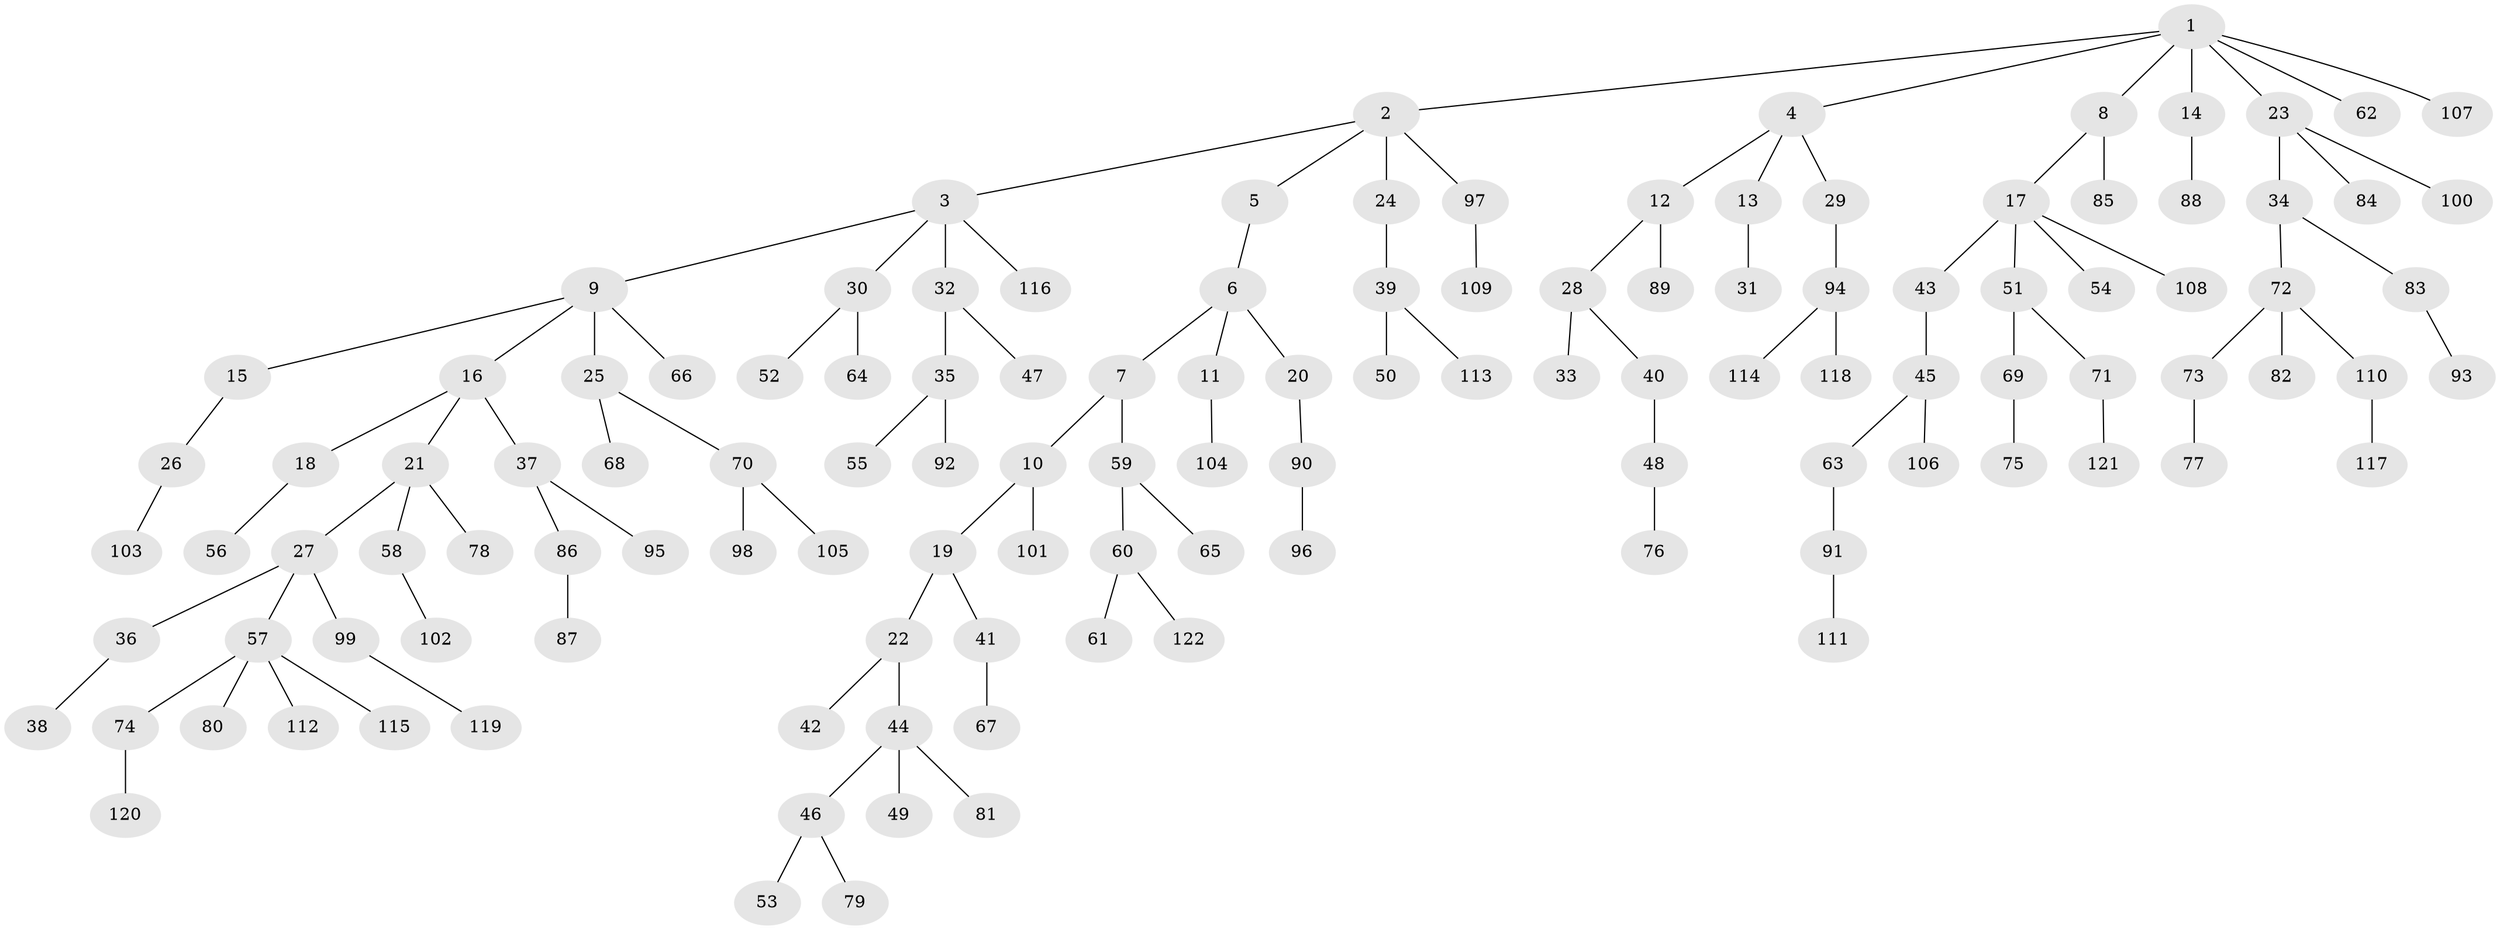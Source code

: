 // Generated by graph-tools (version 1.1) at 2025/26/03/09/25 03:26:30]
// undirected, 122 vertices, 121 edges
graph export_dot {
graph [start="1"]
  node [color=gray90,style=filled];
  1;
  2;
  3;
  4;
  5;
  6;
  7;
  8;
  9;
  10;
  11;
  12;
  13;
  14;
  15;
  16;
  17;
  18;
  19;
  20;
  21;
  22;
  23;
  24;
  25;
  26;
  27;
  28;
  29;
  30;
  31;
  32;
  33;
  34;
  35;
  36;
  37;
  38;
  39;
  40;
  41;
  42;
  43;
  44;
  45;
  46;
  47;
  48;
  49;
  50;
  51;
  52;
  53;
  54;
  55;
  56;
  57;
  58;
  59;
  60;
  61;
  62;
  63;
  64;
  65;
  66;
  67;
  68;
  69;
  70;
  71;
  72;
  73;
  74;
  75;
  76;
  77;
  78;
  79;
  80;
  81;
  82;
  83;
  84;
  85;
  86;
  87;
  88;
  89;
  90;
  91;
  92;
  93;
  94;
  95;
  96;
  97;
  98;
  99;
  100;
  101;
  102;
  103;
  104;
  105;
  106;
  107;
  108;
  109;
  110;
  111;
  112;
  113;
  114;
  115;
  116;
  117;
  118;
  119;
  120;
  121;
  122;
  1 -- 2;
  1 -- 4;
  1 -- 8;
  1 -- 14;
  1 -- 23;
  1 -- 62;
  1 -- 107;
  2 -- 3;
  2 -- 5;
  2 -- 24;
  2 -- 97;
  3 -- 9;
  3 -- 30;
  3 -- 32;
  3 -- 116;
  4 -- 12;
  4 -- 13;
  4 -- 29;
  5 -- 6;
  6 -- 7;
  6 -- 11;
  6 -- 20;
  7 -- 10;
  7 -- 59;
  8 -- 17;
  8 -- 85;
  9 -- 15;
  9 -- 16;
  9 -- 25;
  9 -- 66;
  10 -- 19;
  10 -- 101;
  11 -- 104;
  12 -- 28;
  12 -- 89;
  13 -- 31;
  14 -- 88;
  15 -- 26;
  16 -- 18;
  16 -- 21;
  16 -- 37;
  17 -- 43;
  17 -- 51;
  17 -- 54;
  17 -- 108;
  18 -- 56;
  19 -- 22;
  19 -- 41;
  20 -- 90;
  21 -- 27;
  21 -- 58;
  21 -- 78;
  22 -- 42;
  22 -- 44;
  23 -- 34;
  23 -- 84;
  23 -- 100;
  24 -- 39;
  25 -- 68;
  25 -- 70;
  26 -- 103;
  27 -- 36;
  27 -- 57;
  27 -- 99;
  28 -- 33;
  28 -- 40;
  29 -- 94;
  30 -- 52;
  30 -- 64;
  32 -- 35;
  32 -- 47;
  34 -- 72;
  34 -- 83;
  35 -- 55;
  35 -- 92;
  36 -- 38;
  37 -- 86;
  37 -- 95;
  39 -- 50;
  39 -- 113;
  40 -- 48;
  41 -- 67;
  43 -- 45;
  44 -- 46;
  44 -- 49;
  44 -- 81;
  45 -- 63;
  45 -- 106;
  46 -- 53;
  46 -- 79;
  48 -- 76;
  51 -- 69;
  51 -- 71;
  57 -- 74;
  57 -- 80;
  57 -- 112;
  57 -- 115;
  58 -- 102;
  59 -- 60;
  59 -- 65;
  60 -- 61;
  60 -- 122;
  63 -- 91;
  69 -- 75;
  70 -- 98;
  70 -- 105;
  71 -- 121;
  72 -- 73;
  72 -- 82;
  72 -- 110;
  73 -- 77;
  74 -- 120;
  83 -- 93;
  86 -- 87;
  90 -- 96;
  91 -- 111;
  94 -- 114;
  94 -- 118;
  97 -- 109;
  99 -- 119;
  110 -- 117;
}
